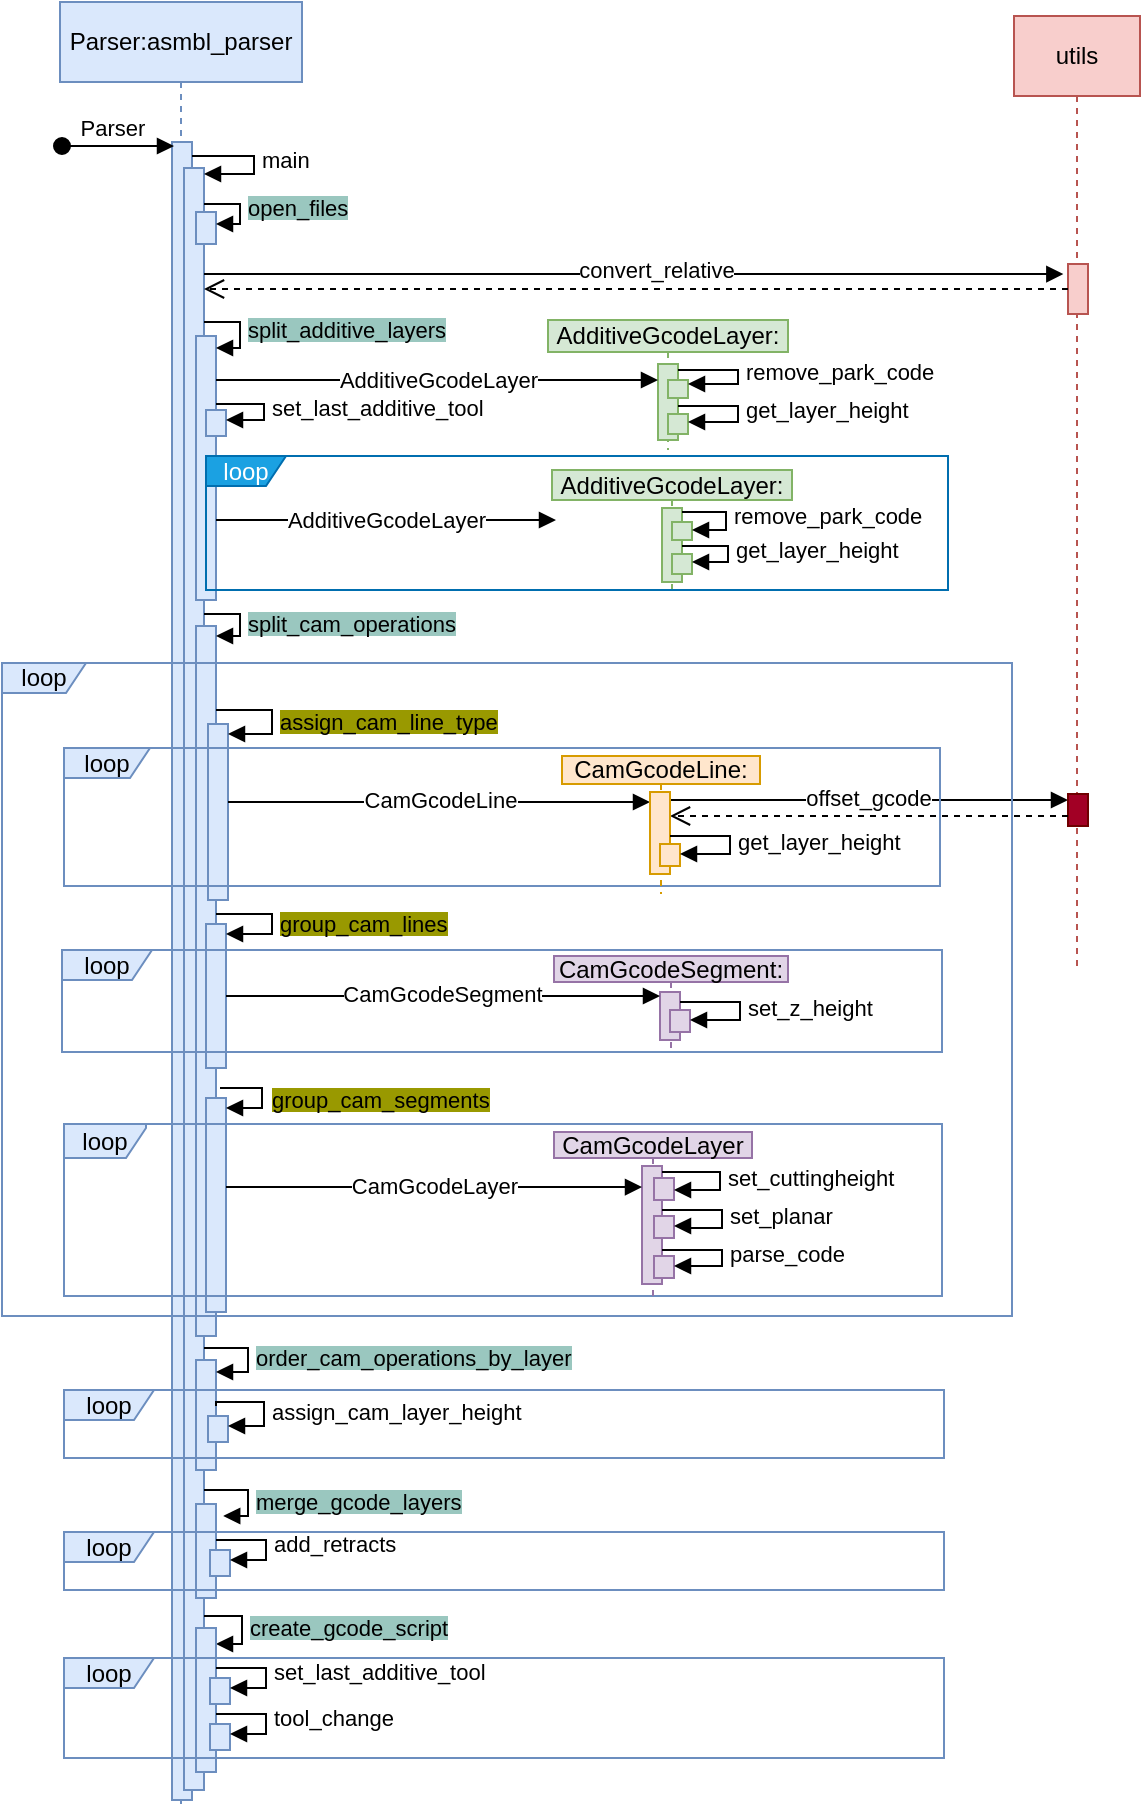 <mxfile version="22.1.3" type="github">
  <diagram name="Main seq. diag." id="2YBvvXClWsGukQMizWep">
    <mxGraphModel dx="778" dy="435" grid="1" gridSize="1" guides="1" tooltips="1" connect="1" arrows="1" fold="1" page="1" pageScale="1" pageWidth="827" pageHeight="1169" math="0" shadow="0">
      <root>
        <mxCell id="0" />
        <mxCell id="1" parent="0" />
        <mxCell id="aM9ryv3xv72pqoxQDRHE-1" value="&lt;div&gt;Parser:asmbl_parser&lt;/div&gt;" style="shape=umlLifeline;perimeter=lifelinePerimeter;whiteSpace=wrap;html=1;container=0;dropTarget=0;collapsible=0;recursiveResize=0;outlineConnect=0;portConstraint=eastwest;newEdgeStyle={&quot;edgeStyle&quot;:&quot;elbowEdgeStyle&quot;,&quot;elbow&quot;:&quot;vertical&quot;,&quot;curved&quot;:0,&quot;rounded&quot;:0};fillColor=#dae8fc;strokeColor=#6c8ebf;" parent="1" vertex="1">
          <mxGeometry x="62" y="41" width="121" height="904" as="geometry" />
        </mxCell>
        <mxCell id="aM9ryv3xv72pqoxQDRHE-2" value="" style="html=1;points=[];perimeter=orthogonalPerimeter;outlineConnect=0;targetShapes=umlLifeline;portConstraint=eastwest;newEdgeStyle={&quot;edgeStyle&quot;:&quot;elbowEdgeStyle&quot;,&quot;elbow&quot;:&quot;vertical&quot;,&quot;curved&quot;:0,&quot;rounded&quot;:0};fillColor=#dae8fc;strokeColor=#6c8ebf;" parent="aM9ryv3xv72pqoxQDRHE-1" vertex="1">
          <mxGeometry x="56" y="70" width="10" height="829" as="geometry" />
        </mxCell>
        <mxCell id="aM9ryv3xv72pqoxQDRHE-3" value="&lt;div&gt;Parser&lt;/div&gt;" style="html=1;verticalAlign=bottom;startArrow=oval;endArrow=block;startSize=8;edgeStyle=elbowEdgeStyle;elbow=vertical;curved=0;rounded=0;" parent="aM9ryv3xv72pqoxQDRHE-1" edge="1">
          <mxGeometry x="-0.108" relative="1" as="geometry">
            <mxPoint x="1" y="72" as="sourcePoint" />
            <mxPoint x="57" y="72.111" as="targetPoint" />
            <mxPoint as="offset" />
          </mxGeometry>
        </mxCell>
        <mxCell id="RTwjRU6lgNz25zl83SIT-7" value="" style="html=1;points=[[0,0,0,0,5],[0,1,0,0,-5],[1,0,0,0,5],[1,1,0,0,-5]];perimeter=orthogonalPerimeter;outlineConnect=0;targetShapes=umlLifeline;portConstraint=eastwest;newEdgeStyle={&quot;curved&quot;:0,&quot;rounded&quot;:0};fillColor=#dae8fc;strokeColor=#6c8ebf;" vertex="1" parent="aM9ryv3xv72pqoxQDRHE-1">
          <mxGeometry x="62" y="83" width="10" height="811" as="geometry" />
        </mxCell>
        <mxCell id="RTwjRU6lgNz25zl83SIT-8" value="&lt;div&gt;main&lt;/div&gt;" style="html=1;align=left;spacingLeft=2;endArrow=block;rounded=0;edgeStyle=orthogonalEdgeStyle;curved=0;rounded=0;" edge="1" target="RTwjRU6lgNz25zl83SIT-7" parent="aM9ryv3xv72pqoxQDRHE-1" source="aM9ryv3xv72pqoxQDRHE-2">
          <mxGeometry relative="1" as="geometry">
            <mxPoint x="68" y="73" as="sourcePoint" />
            <Array as="points">
              <mxPoint x="97" y="77" />
              <mxPoint x="97" y="86" />
            </Array>
          </mxGeometry>
        </mxCell>
        <mxCell id="RTwjRU6lgNz25zl83SIT-9" value="" style="html=1;points=[[0,0,0,0,5],[0,1,0,0,-5],[1,0,0,0,5],[1,1,0,0,-5]];perimeter=orthogonalPerimeter;outlineConnect=0;targetShapes=umlLifeline;portConstraint=eastwest;newEdgeStyle={&quot;curved&quot;:0,&quot;rounded&quot;:0};fillColor=#dae8fc;strokeColor=#6c8ebf;" vertex="1" parent="aM9ryv3xv72pqoxQDRHE-1">
          <mxGeometry x="68" y="105" width="10" height="16" as="geometry" />
        </mxCell>
        <mxCell id="RTwjRU6lgNz25zl83SIT-10" value="&lt;font style=&quot;background-color: rgb(154, 199, 191);&quot;&gt;open_files&lt;/font&gt;" style="html=1;align=left;spacingLeft=2;endArrow=block;rounded=0;edgeStyle=orthogonalEdgeStyle;curved=0;rounded=0;" edge="1" target="RTwjRU6lgNz25zl83SIT-9" parent="aM9ryv3xv72pqoxQDRHE-1" source="RTwjRU6lgNz25zl83SIT-7">
          <mxGeometry relative="1" as="geometry">
            <mxPoint x="76" y="98" as="sourcePoint" />
            <Array as="points">
              <mxPoint x="90" y="101" />
              <mxPoint x="90" y="111" />
            </Array>
          </mxGeometry>
        </mxCell>
        <mxCell id="RTwjRU6lgNz25zl83SIT-11" value="" style="html=1;points=[[0,0,0,0,5],[0,1,0,0,-5],[1,0,0,0,5],[1,1,0,0,-5]];perimeter=orthogonalPerimeter;outlineConnect=0;targetShapes=umlLifeline;portConstraint=eastwest;newEdgeStyle={&quot;curved&quot;:0,&quot;rounded&quot;:0};fillColor=#dae8fc;strokeColor=#6c8ebf;" vertex="1" parent="aM9ryv3xv72pqoxQDRHE-1">
          <mxGeometry x="68" y="167" width="10" height="132" as="geometry" />
        </mxCell>
        <mxCell id="RTwjRU6lgNz25zl83SIT-12" value="&lt;span style=&quot;background-color: rgb(154, 199, 191);&quot;&gt;split_additive_layers&lt;/span&gt;" style="html=1;align=left;spacingLeft=2;endArrow=block;rounded=0;edgeStyle=orthogonalEdgeStyle;curved=0;rounded=0;" edge="1" parent="aM9ryv3xv72pqoxQDRHE-1" target="RTwjRU6lgNz25zl83SIT-11">
          <mxGeometry relative="1" as="geometry">
            <mxPoint x="72" y="160.0" as="sourcePoint" />
            <Array as="points">
              <mxPoint x="90" y="160" />
              <mxPoint x="90" y="173" />
            </Array>
          </mxGeometry>
        </mxCell>
        <mxCell id="RTwjRU6lgNz25zl83SIT-13" value="" style="html=1;points=[[0,0,0,0,5],[0,1,0,0,-5],[1,0,0,0,5],[1,1,0,0,-5]];perimeter=orthogonalPerimeter;outlineConnect=0;targetShapes=umlLifeline;portConstraint=eastwest;newEdgeStyle={&quot;curved&quot;:0,&quot;rounded&quot;:0};fillColor=#dae8fc;strokeColor=#6c8ebf;" vertex="1" parent="aM9ryv3xv72pqoxQDRHE-1">
          <mxGeometry x="68" y="312" width="10" height="355" as="geometry" />
        </mxCell>
        <mxCell id="RTwjRU6lgNz25zl83SIT-14" value="&lt;span style=&quot;background-color: rgb(154, 199, 191);&quot;&gt;split_cam_operations&lt;/span&gt;" style="html=1;align=left;spacingLeft=2;endArrow=block;rounded=0;edgeStyle=orthogonalEdgeStyle;curved=0;rounded=0;" edge="1" parent="aM9ryv3xv72pqoxQDRHE-1" target="RTwjRU6lgNz25zl83SIT-13">
          <mxGeometry x="0.086" relative="1" as="geometry">
            <mxPoint x="72" y="306" as="sourcePoint" />
            <Array as="points">
              <mxPoint x="72" y="306" />
              <mxPoint x="90" y="306" />
              <mxPoint x="90" y="317" />
            </Array>
            <mxPoint x="81" y="317.0" as="targetPoint" />
            <mxPoint as="offset" />
          </mxGeometry>
        </mxCell>
        <mxCell id="RTwjRU6lgNz25zl83SIT-15" value="" style="html=1;points=[[0,0,0,0,5],[0,1,0,0,-5],[1,0,0,0,5],[1,1,0,0,-5]];perimeter=orthogonalPerimeter;outlineConnect=0;targetShapes=umlLifeline;portConstraint=eastwest;newEdgeStyle={&quot;curved&quot;:0,&quot;rounded&quot;:0};fillColor=#dae8fc;strokeColor=#6c8ebf;" vertex="1" parent="aM9ryv3xv72pqoxQDRHE-1">
          <mxGeometry x="68" y="679" width="10" height="55" as="geometry" />
        </mxCell>
        <mxCell id="RTwjRU6lgNz25zl83SIT-16" value="&lt;span style=&quot;background-color: rgb(154, 199, 191);&quot;&gt;order_cam_operations_by_layer&lt;/span&gt;" style="html=1;align=left;spacingLeft=2;endArrow=block;rounded=0;edgeStyle=orthogonalEdgeStyle;curved=0;rounded=0;" edge="1" parent="aM9ryv3xv72pqoxQDRHE-1" target="RTwjRU6lgNz25zl83SIT-15">
          <mxGeometry x="0.08" relative="1" as="geometry">
            <mxPoint x="72" y="673.034" as="sourcePoint" />
            <Array as="points">
              <mxPoint x="94" y="673" />
              <mxPoint x="94" y="685" />
            </Array>
            <mxPoint as="offset" />
          </mxGeometry>
        </mxCell>
        <mxCell id="RTwjRU6lgNz25zl83SIT-17" value="" style="html=1;points=[[0,0,0,0,5],[0,1,0,0,-5],[1,0,0,0,5],[1,1,0,0,-5]];perimeter=orthogonalPerimeter;outlineConnect=0;targetShapes=umlLifeline;portConstraint=eastwest;newEdgeStyle={&quot;curved&quot;:0,&quot;rounded&quot;:0};fillColor=#dae8fc;strokeColor=#6c8ebf;" vertex="1" parent="aM9ryv3xv72pqoxQDRHE-1">
          <mxGeometry x="68" y="751" width="10" height="47" as="geometry" />
        </mxCell>
        <mxCell id="RTwjRU6lgNz25zl83SIT-18" value="&lt;span style=&quot;background-color: rgb(154, 199, 191);&quot;&gt;merge_gcode_layers&lt;/span&gt;" style="html=1;align=left;spacingLeft=2;endArrow=block;rounded=0;edgeStyle=orthogonalEdgeStyle;curved=0;rounded=0;entryX=1.06;entryY=0.076;entryDx=0;entryDy=0;entryPerimeter=0;" edge="1" parent="aM9ryv3xv72pqoxQDRHE-1">
          <mxGeometry x="0.158" relative="1" as="geometry">
            <mxPoint x="72" y="744.034" as="sourcePoint" />
            <Array as="points">
              <mxPoint x="94" y="744" />
              <mxPoint x="94" y="757" />
              <mxPoint x="82" y="757" />
            </Array>
            <mxPoint x="81.6" y="756.04" as="targetPoint" />
            <mxPoint as="offset" />
          </mxGeometry>
        </mxCell>
        <mxCell id="RTwjRU6lgNz25zl83SIT-20" value="&lt;span style=&quot;background-color: rgb(154, 199, 191);&quot;&gt;create_gcode_script&lt;/span&gt;" style="html=1;align=left;spacingLeft=2;endArrow=block;rounded=0;edgeStyle=orthogonalEdgeStyle;curved=0;rounded=0;" edge="1" parent="aM9ryv3xv72pqoxQDRHE-1" target="RTwjRU6lgNz25zl83SIT-22" source="RTwjRU6lgNz25zl83SIT-7">
          <mxGeometry x="0.087" relative="1" as="geometry">
            <mxPoint x="73" y="810" as="sourcePoint" />
            <Array as="points">
              <mxPoint x="91" y="807" />
              <mxPoint x="91" y="821" />
            </Array>
            <mxPoint x="73" y="858" as="targetPoint" />
            <mxPoint as="offset" />
          </mxGeometry>
        </mxCell>
        <mxCell id="RTwjRU6lgNz25zl83SIT-28" value="" style="html=1;points=[[0,0,0,0,5],[0,1,0,0,-5],[1,0,0,0,5],[1,1,0,0,-5]];perimeter=orthogonalPerimeter;outlineConnect=0;targetShapes=umlLifeline;portConstraint=eastwest;newEdgeStyle={&quot;curved&quot;:0,&quot;rounded&quot;:0};fillColor=#dae8fc;strokeColor=#6c8ebf;" vertex="1" parent="aM9ryv3xv72pqoxQDRHE-1">
          <mxGeometry x="74" y="361" width="10" height="88" as="geometry" />
        </mxCell>
        <mxCell id="RTwjRU6lgNz25zl83SIT-35" value="" style="html=1;points=[[0,0,0,0,5],[0,1,0,0,-5],[1,0,0,0,5],[1,1,0,0,-5]];perimeter=orthogonalPerimeter;outlineConnect=0;targetShapes=umlLifeline;portConstraint=eastwest;newEdgeStyle={&quot;curved&quot;:0,&quot;rounded&quot;:0};fillColor=#dae8fc;strokeColor=#6c8ebf;" vertex="1" parent="aM9ryv3xv72pqoxQDRHE-1">
          <mxGeometry x="74" y="707" width="10" height="13" as="geometry" />
        </mxCell>
        <mxCell id="RTwjRU6lgNz25zl83SIT-37" value="" style="html=1;points=[[0,0,0,0,5],[0,1,0,0,-5],[1,0,0,0,5],[1,1,0,0,-5]];perimeter=orthogonalPerimeter;outlineConnect=0;targetShapes=umlLifeline;portConstraint=eastwest;newEdgeStyle={&quot;curved&quot;:0,&quot;rounded&quot;:0};fillColor=#dae8fc;strokeColor=#6c8ebf;" vertex="1" parent="aM9ryv3xv72pqoxQDRHE-1">
          <mxGeometry x="75" y="774" width="10" height="13" as="geometry" />
        </mxCell>
        <mxCell id="RTwjRU6lgNz25zl83SIT-38" value="add_retracts" style="html=1;align=left;spacingLeft=2;endArrow=block;rounded=0;edgeStyle=orthogonalEdgeStyle;curved=0;rounded=0;entryX=1;entryY=0;entryDx=0;entryDy=5;entryPerimeter=0;" edge="1" parent="aM9ryv3xv72pqoxQDRHE-1" target="RTwjRU6lgNz25zl83SIT-37" source="RTwjRU6lgNz25zl83SIT-17">
          <mxGeometry relative="1" as="geometry">
            <mxPoint x="81" y="769" as="sourcePoint" />
            <Array as="points">
              <mxPoint x="103" y="769" />
              <mxPoint x="103" y="779" />
            </Array>
          </mxGeometry>
        </mxCell>
        <mxCell id="RTwjRU6lgNz25zl83SIT-22" value="" style="html=1;points=[[0,0,0,0,5],[0,1,0,0,-5],[1,0,0,0,5],[1,1,0,0,-5]];perimeter=orthogonalPerimeter;outlineConnect=0;targetShapes=umlLifeline;portConstraint=eastwest;newEdgeStyle={&quot;curved&quot;:0,&quot;rounded&quot;:0};fillColor=#dae8fc;strokeColor=#6c8ebf;" vertex="1" parent="aM9ryv3xv72pqoxQDRHE-1">
          <mxGeometry x="68" y="813" width="10" height="72" as="geometry" />
        </mxCell>
        <mxCell id="RTwjRU6lgNz25zl83SIT-29" value="&lt;span style=&quot;background-color: rgb(153, 153, 0);&quot;&gt;assign_cam_line_type&lt;/span&gt;" style="html=1;align=left;spacingLeft=2;endArrow=block;rounded=0;edgeStyle=orthogonalEdgeStyle;curved=0;rounded=0;entryX=1;entryY=0;entryDx=0;entryDy=5;entryPerimeter=0;" edge="1" target="RTwjRU6lgNz25zl83SIT-28" parent="aM9ryv3xv72pqoxQDRHE-1" source="RTwjRU6lgNz25zl83SIT-13">
          <mxGeometry x="0.097" relative="1" as="geometry">
            <mxPoint x="79" y="355" as="sourcePoint" />
            <Array as="points">
              <mxPoint x="106" y="354" />
              <mxPoint x="106" y="366" />
            </Array>
            <mxPoint as="offset" />
          </mxGeometry>
        </mxCell>
        <mxCell id="RTwjRU6lgNz25zl83SIT-30" value="" style="html=1;points=[[0,0,0,0,5],[0,1,0,0,-5],[1,0,0,0,5],[1,1,0,0,-5]];perimeter=orthogonalPerimeter;outlineConnect=0;targetShapes=umlLifeline;portConstraint=eastwest;newEdgeStyle={&quot;curved&quot;:0,&quot;rounded&quot;:0};fillColor=#dae8fc;strokeColor=#6c8ebf;" vertex="1" parent="aM9ryv3xv72pqoxQDRHE-1">
          <mxGeometry x="73" y="461" width="10" height="72" as="geometry" />
        </mxCell>
        <mxCell id="RTwjRU6lgNz25zl83SIT-31" value="&lt;span style=&quot;background-color: rgb(153, 153, 0);&quot;&gt;group_cam_lines&lt;/span&gt;" style="html=1;align=left;spacingLeft=2;endArrow=block;rounded=0;edgeStyle=orthogonalEdgeStyle;curved=0;rounded=0;entryX=1;entryY=0;entryDx=0;entryDy=5;entryPerimeter=0;" edge="1" parent="aM9ryv3xv72pqoxQDRHE-1" target="RTwjRU6lgNz25zl83SIT-30">
          <mxGeometry x="0.082" relative="1" as="geometry">
            <mxPoint x="78" y="456" as="sourcePoint" />
            <Array as="points">
              <mxPoint x="106" y="456" />
              <mxPoint x="106" y="466" />
            </Array>
            <mxPoint as="offset" />
          </mxGeometry>
        </mxCell>
        <mxCell id="RTwjRU6lgNz25zl83SIT-32" value="" style="html=1;points=[[0,0,0,0,5],[0,1,0,0,-5],[1,0,0,0,5],[1,1,0,0,-5]];perimeter=orthogonalPerimeter;outlineConnect=0;targetShapes=umlLifeline;portConstraint=eastwest;newEdgeStyle={&quot;curved&quot;:0,&quot;rounded&quot;:0};fillColor=#dae8fc;strokeColor=#6c8ebf;" vertex="1" parent="aM9ryv3xv72pqoxQDRHE-1">
          <mxGeometry x="73" y="548" width="10" height="107" as="geometry" />
        </mxCell>
        <mxCell id="RTwjRU6lgNz25zl83SIT-33" value="&lt;span style=&quot;background-color: rgb(153, 153, 0);&quot;&gt;group_cam_segments&lt;/span&gt;" style="html=1;align=left;spacingLeft=2;endArrow=block;rounded=0;edgeStyle=orthogonalEdgeStyle;curved=0;rounded=0;entryX=1;entryY=0;entryDx=0;entryDy=5;entryPerimeter=0;" edge="1" parent="aM9ryv3xv72pqoxQDRHE-1" target="RTwjRU6lgNz25zl83SIT-32">
          <mxGeometry x="0.102" y="1" relative="1" as="geometry">
            <mxPoint x="80" y="543" as="sourcePoint" />
            <Array as="points">
              <mxPoint x="101" y="543" />
              <mxPoint x="101" y="553" />
            </Array>
            <mxPoint as="offset" />
          </mxGeometry>
        </mxCell>
        <mxCell id="RTwjRU6lgNz25zl83SIT-36" value="assign_cam_layer_height" style="html=1;align=left;spacingLeft=2;endArrow=block;rounded=0;edgeStyle=orthogonalEdgeStyle;curved=0;rounded=0;entryX=1;entryY=0;entryDx=0;entryDy=5;entryPerimeter=0;" edge="1" parent="aM9ryv3xv72pqoxQDRHE-1" target="RTwjRU6lgNz25zl83SIT-35">
          <mxGeometry x="0.115" relative="1" as="geometry">
            <mxPoint x="78" y="702" as="sourcePoint" />
            <Array as="points">
              <mxPoint x="78" y="700" />
              <mxPoint x="102" y="700" />
              <mxPoint x="102" y="712" />
            </Array>
            <mxPoint as="offset" />
          </mxGeometry>
        </mxCell>
        <mxCell id="RTwjRU6lgNz25zl83SIT-1" value="AdditiveGcodeLayer:" style="shape=umlLifeline;perimeter=lifelinePerimeter;whiteSpace=wrap;html=1;container=0;dropTarget=0;collapsible=0;recursiveResize=0;outlineConnect=0;portConstraint=eastwest;newEdgeStyle={&quot;edgeStyle&quot;:&quot;elbowEdgeStyle&quot;,&quot;elbow&quot;:&quot;vertical&quot;,&quot;curved&quot;:0,&quot;rounded&quot;:0};size=16;fillColor=#d5e8d4;strokeColor=#82b366;" vertex="1" parent="1">
          <mxGeometry x="306" y="200" width="120" height="65" as="geometry" />
        </mxCell>
        <mxCell id="RTwjRU6lgNz25zl83SIT-2" value="" style="html=1;points=[];perimeter=orthogonalPerimeter;outlineConnect=0;targetShapes=umlLifeline;portConstraint=eastwest;newEdgeStyle={&quot;edgeStyle&quot;:&quot;elbowEdgeStyle&quot;,&quot;elbow&quot;:&quot;vertical&quot;,&quot;curved&quot;:0,&quot;rounded&quot;:0};fillColor=#d5e8d4;strokeColor=#82b366;" vertex="1" parent="RTwjRU6lgNz25zl83SIT-1">
          <mxGeometry x="55" y="22" width="10" height="38" as="geometry" />
        </mxCell>
        <mxCell id="RTwjRU6lgNz25zl83SIT-44" value="" style="html=1;points=[[0,0,0,0,5],[0,1,0,0,-5],[1,0,0,0,5],[1,1,0,0,-5]];perimeter=orthogonalPerimeter;outlineConnect=0;targetShapes=umlLifeline;portConstraint=eastwest;newEdgeStyle={&quot;curved&quot;:0,&quot;rounded&quot;:0};fillColor=#d5e8d4;strokeColor=#82b366;" vertex="1" parent="RTwjRU6lgNz25zl83SIT-1">
          <mxGeometry x="60" y="30" width="10" height="9" as="geometry" />
        </mxCell>
        <mxCell id="RTwjRU6lgNz25zl83SIT-45" value="remove_park_code" style="html=1;align=left;spacingLeft=2;endArrow=block;rounded=0;edgeStyle=orthogonalEdgeStyle;curved=0;rounded=0;" edge="1" target="RTwjRU6lgNz25zl83SIT-44" parent="RTwjRU6lgNz25zl83SIT-1">
          <mxGeometry relative="1" as="geometry">
            <mxPoint x="65" y="25" as="sourcePoint" />
            <Array as="points">
              <mxPoint x="95" y="25" />
              <mxPoint x="95" y="32" />
            </Array>
          </mxGeometry>
        </mxCell>
        <mxCell id="RTwjRU6lgNz25zl83SIT-46" value="" style="html=1;points=[[0,0,0,0,5],[0,1,0,0,-5],[1,0,0,0,5],[1,1,0,0,-5]];perimeter=orthogonalPerimeter;outlineConnect=0;targetShapes=umlLifeline;portConstraint=eastwest;newEdgeStyle={&quot;curved&quot;:0,&quot;rounded&quot;:0};fillColor=#d5e8d4;strokeColor=#82b366;" vertex="1" parent="RTwjRU6lgNz25zl83SIT-1">
          <mxGeometry x="60" y="47" width="10" height="10" as="geometry" />
        </mxCell>
        <mxCell id="RTwjRU6lgNz25zl83SIT-47" value="get_layer_height" style="html=1;align=left;spacingLeft=2;endArrow=block;rounded=0;edgeStyle=orthogonalEdgeStyle;curved=0;rounded=0;" edge="1" parent="RTwjRU6lgNz25zl83SIT-1" target="RTwjRU6lgNz25zl83SIT-46">
          <mxGeometry relative="1" as="geometry">
            <mxPoint x="65" y="43" as="sourcePoint" />
            <Array as="points">
              <mxPoint x="95" y="43" />
              <mxPoint x="95" y="51" />
            </Array>
          </mxGeometry>
        </mxCell>
        <mxCell id="RTwjRU6lgNz25zl83SIT-3" value="utils" style="shape=umlLifeline;perimeter=lifelinePerimeter;whiteSpace=wrap;html=1;container=0;dropTarget=0;collapsible=0;recursiveResize=0;outlineConnect=0;portConstraint=eastwest;newEdgeStyle={&quot;edgeStyle&quot;:&quot;elbowEdgeStyle&quot;,&quot;elbow&quot;:&quot;vertical&quot;,&quot;curved&quot;:0,&quot;rounded&quot;:0};fillColor=#f8cecc;strokeColor=#b85450;" vertex="1" parent="1">
          <mxGeometry x="539" y="48" width="63" height="477" as="geometry" />
        </mxCell>
        <mxCell id="RTwjRU6lgNz25zl83SIT-4" value="" style="html=1;points=[];perimeter=orthogonalPerimeter;outlineConnect=0;targetShapes=umlLifeline;portConstraint=eastwest;newEdgeStyle={&quot;edgeStyle&quot;:&quot;elbowEdgeStyle&quot;,&quot;elbow&quot;:&quot;vertical&quot;,&quot;curved&quot;:0,&quot;rounded&quot;:0};fillColor=#f8cecc;strokeColor=#b85450;" vertex="1" parent="RTwjRU6lgNz25zl83SIT-3">
          <mxGeometry x="27" y="124" width="10" height="25" as="geometry" />
        </mxCell>
        <mxCell id="RTwjRU6lgNz25zl83SIT-21" value="AdditiveGcodeLayer" style="html=1;verticalAlign=bottom;endArrow=block;curved=0;rounded=0;" edge="1" parent="1" source="RTwjRU6lgNz25zl83SIT-11">
          <mxGeometry x="-0.0" y="-9" width="80" relative="1" as="geometry">
            <mxPoint x="140" y="229" as="sourcePoint" />
            <mxPoint x="361" y="230" as="targetPoint" />
            <mxPoint as="offset" />
          </mxGeometry>
        </mxCell>
        <mxCell id="RTwjRU6lgNz25zl83SIT-24" value="" style="html=1;verticalAlign=bottom;endArrow=block;curved=0;rounded=0;entryX=-0.233;entryY=0.202;entryDx=0;entryDy=0;entryPerimeter=0;" edge="1" parent="1" source="RTwjRU6lgNz25zl83SIT-7" target="RTwjRU6lgNz25zl83SIT-4">
          <mxGeometry x="0.042" y="6" width="80" relative="1" as="geometry">
            <mxPoint x="120" y="176" as="sourcePoint" />
            <mxPoint x="486" y="176" as="targetPoint" />
            <mxPoint as="offset" />
          </mxGeometry>
        </mxCell>
        <mxCell id="RTwjRU6lgNz25zl83SIT-27" value="convert_relative" style="edgeLabel;html=1;align=center;verticalAlign=middle;resizable=0;points=[];" vertex="1" connectable="0" parent="RTwjRU6lgNz25zl83SIT-24">
          <mxGeometry x="0.052" relative="1" as="geometry">
            <mxPoint y="-2" as="offset" />
          </mxGeometry>
        </mxCell>
        <mxCell id="RTwjRU6lgNz25zl83SIT-25" value="" style="html=1;verticalAlign=bottom;endArrow=open;dashed=1;endSize=8;curved=0;rounded=0;" edge="1" parent="1" source="RTwjRU6lgNz25zl83SIT-4" target="RTwjRU6lgNz25zl83SIT-7">
          <mxGeometry relative="1" as="geometry">
            <mxPoint x="486" y="186" as="sourcePoint" />
            <mxPoint x="120" y="186" as="targetPoint" />
          </mxGeometry>
        </mxCell>
        <mxCell id="RTwjRU6lgNz25zl83SIT-42" value="" style="html=1;points=[[0,0,0,0,5],[0,1,0,0,-5],[1,0,0,0,5],[1,1,0,0,-5]];perimeter=orthogonalPerimeter;outlineConnect=0;targetShapes=umlLifeline;portConstraint=eastwest;newEdgeStyle={&quot;curved&quot;:0,&quot;rounded&quot;:0};fillColor=#dae8fc;strokeColor=#6c8ebf;" vertex="1" parent="1">
          <mxGeometry x="135" y="245" width="10" height="13" as="geometry" />
        </mxCell>
        <mxCell id="RTwjRU6lgNz25zl83SIT-43" value="set_last_additive_tool" style="html=1;align=left;spacingLeft=2;endArrow=block;rounded=0;edgeStyle=orthogonalEdgeStyle;curved=0;rounded=0;entryX=1;entryY=0;entryDx=0;entryDy=5;entryPerimeter=0;" edge="1" parent="1" target="RTwjRU6lgNz25zl83SIT-42">
          <mxGeometry relative="1" as="geometry">
            <mxPoint x="140" y="242" as="sourcePoint" />
            <Array as="points">
              <mxPoint x="164" y="242" />
              <mxPoint x="164" y="250" />
            </Array>
          </mxGeometry>
        </mxCell>
        <mxCell id="RTwjRU6lgNz25zl83SIT-58" value="offset_gcode" style="html=1;verticalAlign=bottom;endArrow=block;curved=0;rounded=0;" edge="1" parent="1">
          <mxGeometry x="-0.008" y="-8" width="80" relative="1" as="geometry">
            <mxPoint x="367" y="440" as="sourcePoint" />
            <mxPoint x="566" y="440" as="targetPoint" />
            <mxPoint as="offset" />
          </mxGeometry>
        </mxCell>
        <mxCell id="RTwjRU6lgNz25zl83SIT-59" value="" style="html=1;points=[];perimeter=orthogonalPerimeter;outlineConnect=0;targetShapes=umlLifeline;portConstraint=eastwest;newEdgeStyle={&quot;edgeStyle&quot;:&quot;elbowEdgeStyle&quot;,&quot;elbow&quot;:&quot;vertical&quot;,&quot;curved&quot;:0,&quot;rounded&quot;:0};fillColor=#a20025;strokeColor=#6F0000;fontColor=#ffffff;" vertex="1" parent="1">
          <mxGeometry x="566" y="437" width="10" height="16" as="geometry" />
        </mxCell>
        <mxCell id="RTwjRU6lgNz25zl83SIT-60" value="" style="html=1;verticalAlign=bottom;endArrow=open;dashed=1;endSize=8;curved=0;rounded=0;" edge="1" parent="1">
          <mxGeometry relative="1" as="geometry">
            <mxPoint x="566" y="448" as="sourcePoint" />
            <mxPoint x="367" y="448" as="targetPoint" />
          </mxGeometry>
        </mxCell>
        <mxCell id="RTwjRU6lgNz25zl83SIT-64" value="CamGcodeLine" style="html=1;verticalAlign=bottom;endArrow=block;curved=0;rounded=0;" edge="1" parent="1">
          <mxGeometry x="0.005" y="-7" width="80" relative="1" as="geometry">
            <mxPoint x="146" y="441" as="sourcePoint" />
            <mxPoint x="357.0" y="441" as="targetPoint" />
            <mxPoint y="1" as="offset" />
          </mxGeometry>
        </mxCell>
        <mxCell id="RTwjRU6lgNz25zl83SIT-65" value="loop" style="shape=umlFrame;whiteSpace=wrap;html=1;pointerEvents=0;width=43;height=15;fillColor=#dae8fc;strokeColor=#6c8ebf;" vertex="1" parent="1">
          <mxGeometry x="64" y="414" width="438" height="69" as="geometry" />
        </mxCell>
        <mxCell id="RTwjRU6lgNz25zl83SIT-51" value="CamGcodeLine:" style="shape=umlLifeline;perimeter=lifelinePerimeter;whiteSpace=wrap;html=1;container=0;dropTarget=0;collapsible=0;recursiveResize=0;outlineConnect=0;portConstraint=eastwest;newEdgeStyle={&quot;edgeStyle&quot;:&quot;elbowEdgeStyle&quot;,&quot;elbow&quot;:&quot;vertical&quot;,&quot;curved&quot;:0,&quot;rounded&quot;:0};size=14;fillColor=#ffe6cc;strokeColor=#d79b00;" vertex="1" parent="1">
          <mxGeometry x="313" y="418" width="99" height="69" as="geometry" />
        </mxCell>
        <mxCell id="RTwjRU6lgNz25zl83SIT-52" value="" style="html=1;points=[];perimeter=orthogonalPerimeter;outlineConnect=0;targetShapes=umlLifeline;portConstraint=eastwest;newEdgeStyle={&quot;edgeStyle&quot;:&quot;elbowEdgeStyle&quot;,&quot;elbow&quot;:&quot;vertical&quot;,&quot;curved&quot;:0,&quot;rounded&quot;:0};fillColor=#ffe6cc;strokeColor=#d79b00;" vertex="1" parent="RTwjRU6lgNz25zl83SIT-51">
          <mxGeometry x="44" y="18" width="10" height="41" as="geometry" />
        </mxCell>
        <mxCell id="RTwjRU6lgNz25zl83SIT-55" value="" style="html=1;points=[[0,0,0,0,5],[0,1,0,0,-5],[1,0,0,0,5],[1,1,0,0,-5]];perimeter=orthogonalPerimeter;outlineConnect=0;targetShapes=umlLifeline;portConstraint=eastwest;newEdgeStyle={&quot;curved&quot;:0,&quot;rounded&quot;:0};fillColor=#ffe6cc;strokeColor=#d79b00;" vertex="1" parent="RTwjRU6lgNz25zl83SIT-51">
          <mxGeometry x="49" y="44" width="10" height="11" as="geometry" />
        </mxCell>
        <mxCell id="RTwjRU6lgNz25zl83SIT-56" value="get_layer_height" style="html=1;align=left;spacingLeft=2;endArrow=block;rounded=0;edgeStyle=orthogonalEdgeStyle;curved=0;rounded=0;entryX=1;entryY=0;entryDx=0;entryDy=5;entryPerimeter=0;" edge="1" parent="RTwjRU6lgNz25zl83SIT-51" target="RTwjRU6lgNz25zl83SIT-55">
          <mxGeometry x="0.031" relative="1" as="geometry">
            <mxPoint x="54" y="40" as="sourcePoint" />
            <Array as="points">
              <mxPoint x="54" y="40" />
              <mxPoint x="84" y="40" />
              <mxPoint x="84" y="49" />
              <mxPoint x="59" y="49" />
            </Array>
            <mxPoint x="59" y="48" as="targetPoint" />
            <mxPoint as="offset" />
          </mxGeometry>
        </mxCell>
        <mxCell id="RTwjRU6lgNz25zl83SIT-68" value="AdditiveGcodeLayer:" style="shape=umlLifeline;perimeter=lifelinePerimeter;whiteSpace=wrap;html=1;container=0;dropTarget=0;collapsible=0;recursiveResize=0;outlineConnect=0;portConstraint=eastwest;newEdgeStyle={&quot;edgeStyle&quot;:&quot;elbowEdgeStyle&quot;,&quot;elbow&quot;:&quot;vertical&quot;,&quot;curved&quot;:0,&quot;rounded&quot;:0};size=15;fillColor=#d5e8d4;strokeColor=#82b366;" vertex="1" parent="1">
          <mxGeometry x="308" y="275" width="120" height="61" as="geometry" />
        </mxCell>
        <mxCell id="RTwjRU6lgNz25zl83SIT-69" value="" style="html=1;points=[];perimeter=orthogonalPerimeter;outlineConnect=0;targetShapes=umlLifeline;portConstraint=eastwest;newEdgeStyle={&quot;edgeStyle&quot;:&quot;elbowEdgeStyle&quot;,&quot;elbow&quot;:&quot;vertical&quot;,&quot;curved&quot;:0,&quot;rounded&quot;:0};fillColor=#d5e8d4;strokeColor=#82b366;" vertex="1" parent="RTwjRU6lgNz25zl83SIT-68">
          <mxGeometry x="55" y="19" width="10" height="37" as="geometry" />
        </mxCell>
        <mxCell id="RTwjRU6lgNz25zl83SIT-70" value="" style="html=1;points=[[0,0,0,0,5],[0,1,0,0,-5],[1,0,0,0,5],[1,1,0,0,-5]];perimeter=orthogonalPerimeter;outlineConnect=0;targetShapes=umlLifeline;portConstraint=eastwest;newEdgeStyle={&quot;curved&quot;:0,&quot;rounded&quot;:0};fillColor=#d5e8d4;strokeColor=#82b366;" vertex="1" parent="RTwjRU6lgNz25zl83SIT-68">
          <mxGeometry x="60" y="26" width="10" height="9" as="geometry" />
        </mxCell>
        <mxCell id="RTwjRU6lgNz25zl83SIT-71" value="remove_park_code" style="html=1;align=left;spacingLeft=2;endArrow=block;rounded=0;edgeStyle=orthogonalEdgeStyle;curved=0;rounded=0;" edge="1" parent="RTwjRU6lgNz25zl83SIT-68">
          <mxGeometry relative="1" as="geometry">
            <mxPoint x="65" y="21" as="sourcePoint" />
            <Array as="points">
              <mxPoint x="87" y="21" />
              <mxPoint x="87" y="30" />
            </Array>
            <mxPoint x="70" y="30" as="targetPoint" />
          </mxGeometry>
        </mxCell>
        <mxCell id="RTwjRU6lgNz25zl83SIT-72" value="" style="html=1;points=[[0,0,0,0,5],[0,1,0,0,-5],[1,0,0,0,5],[1,1,0,0,-5]];perimeter=orthogonalPerimeter;outlineConnect=0;targetShapes=umlLifeline;portConstraint=eastwest;newEdgeStyle={&quot;curved&quot;:0,&quot;rounded&quot;:0};fillColor=#d5e8d4;strokeColor=#82b366;" vertex="1" parent="RTwjRU6lgNz25zl83SIT-68">
          <mxGeometry x="60" y="42" width="10" height="10" as="geometry" />
        </mxCell>
        <mxCell id="RTwjRU6lgNz25zl83SIT-73" value="get_layer_height" style="html=1;align=left;spacingLeft=2;endArrow=block;rounded=0;edgeStyle=orthogonalEdgeStyle;curved=0;rounded=0;" edge="1" parent="RTwjRU6lgNz25zl83SIT-68">
          <mxGeometry relative="1" as="geometry">
            <mxPoint x="65" y="38" as="sourcePoint" />
            <Array as="points">
              <mxPoint x="88" y="38" />
              <mxPoint x="88" y="46" />
            </Array>
            <mxPoint x="70" y="46" as="targetPoint" />
          </mxGeometry>
        </mxCell>
        <mxCell id="RTwjRU6lgNz25zl83SIT-74" value="AdditiveGcodeLayer" style="html=1;verticalAlign=bottom;endArrow=block;curved=0;rounded=0;" edge="1" parent="1">
          <mxGeometry x="-0.0" y="-9" width="80" relative="1" as="geometry">
            <mxPoint x="140" y="300" as="sourcePoint" />
            <mxPoint x="310" y="300" as="targetPoint" />
            <mxPoint as="offset" />
          </mxGeometry>
        </mxCell>
        <mxCell id="RTwjRU6lgNz25zl83SIT-67" value="loop" style="shape=umlFrame;whiteSpace=wrap;html=1;pointerEvents=0;width=40;height=15;fillColor=#1ba1e2;strokeColor=#006EAF;fontColor=#ffffff;" vertex="1" parent="1">
          <mxGeometry x="135" y="268" width="371" height="67" as="geometry" />
        </mxCell>
        <mxCell id="RTwjRU6lgNz25zl83SIT-75" value="loop" style="shape=umlFrame;whiteSpace=wrap;html=1;pointerEvents=0;width=42;height=15;fillColor=#dae8fc;strokeColor=#6c8ebf;" vertex="1" parent="1">
          <mxGeometry x="33" y="371.5" width="505" height="326.5" as="geometry" />
        </mxCell>
        <mxCell id="RTwjRU6lgNz25zl83SIT-81" value="loop" style="shape=umlFrame;whiteSpace=wrap;html=1;pointerEvents=0;width=45;height=15;fillColor=#dae8fc;strokeColor=#6c8ebf;" vertex="1" parent="1">
          <mxGeometry x="63" y="515" width="440" height="51" as="geometry" />
        </mxCell>
        <mxCell id="RTwjRU6lgNz25zl83SIT-82" value="CamGcodeSegment:" style="shape=umlLifeline;perimeter=lifelinePerimeter;whiteSpace=wrap;html=1;container=0;dropTarget=0;collapsible=0;recursiveResize=0;outlineConnect=0;portConstraint=eastwest;newEdgeStyle={&quot;edgeStyle&quot;:&quot;elbowEdgeStyle&quot;,&quot;elbow&quot;:&quot;vertical&quot;,&quot;curved&quot;:0,&quot;rounded&quot;:0};size=13;fillColor=#e1d5e7;strokeColor=#9673a6;" vertex="1" parent="1">
          <mxGeometry x="309" y="518" width="117" height="48" as="geometry" />
        </mxCell>
        <mxCell id="RTwjRU6lgNz25zl83SIT-83" value="" style="html=1;points=[];perimeter=orthogonalPerimeter;outlineConnect=0;targetShapes=umlLifeline;portConstraint=eastwest;newEdgeStyle={&quot;edgeStyle&quot;:&quot;elbowEdgeStyle&quot;,&quot;elbow&quot;:&quot;vertical&quot;,&quot;curved&quot;:0,&quot;rounded&quot;:0};fillColor=#e1d5e7;strokeColor=#9673a6;" vertex="1" parent="RTwjRU6lgNz25zl83SIT-82">
          <mxGeometry x="53" y="18" width="10" height="24" as="geometry" />
        </mxCell>
        <mxCell id="RTwjRU6lgNz25zl83SIT-88" value="CamGcodeSegment" style="html=1;verticalAlign=bottom;endArrow=block;curved=0;rounded=0;" edge="1" parent="1" source="RTwjRU6lgNz25zl83SIT-30" target="RTwjRU6lgNz25zl83SIT-83">
          <mxGeometry x="-0.005" y="-9" width="80" relative="1" as="geometry">
            <mxPoint x="162" y="539.5" as="sourcePoint" />
            <mxPoint x="360" y="540" as="targetPoint" />
            <mxPoint y="-1" as="offset" />
          </mxGeometry>
        </mxCell>
        <mxCell id="RTwjRU6lgNz25zl83SIT-89" value="loop" style="shape=umlFrame;whiteSpace=wrap;html=1;pointerEvents=0;width=41;height=17;fillColor=#dae8fc;strokeColor=#6c8ebf;fillStyle=solid;" vertex="1" parent="1">
          <mxGeometry x="64" y="602" width="439" height="86" as="geometry" />
        </mxCell>
        <mxCell id="RTwjRU6lgNz25zl83SIT-95" value="" style="html=1;points=[[0,0,0,0,5],[0,1,0,0,-5],[1,0,0,0,5],[1,1,0,0,-5]];perimeter=orthogonalPerimeter;outlineConnect=0;targetShapes=umlLifeline;portConstraint=eastwest;newEdgeStyle={&quot;curved&quot;:0,&quot;rounded&quot;:0};fillColor=#e1d5e7;strokeColor=#9673a6;" vertex="1" parent="1">
          <mxGeometry x="367" y="545" width="10" height="11" as="geometry" />
        </mxCell>
        <mxCell id="RTwjRU6lgNz25zl83SIT-96" value="set_z_height" style="html=1;align=left;spacingLeft=2;endArrow=block;rounded=0;edgeStyle=orthogonalEdgeStyle;curved=0;rounded=0;entryX=1;entryY=0;entryDx=0;entryDy=5;entryPerimeter=0;" edge="1" parent="1" target="RTwjRU6lgNz25zl83SIT-95">
          <mxGeometry x="0.031" relative="1" as="geometry">
            <mxPoint x="372" y="541" as="sourcePoint" />
            <Array as="points">
              <mxPoint x="372" y="541" />
              <mxPoint x="402" y="541" />
              <mxPoint x="402" y="550" />
            </Array>
            <mxPoint x="377" y="547" as="targetPoint" />
            <mxPoint as="offset" />
          </mxGeometry>
        </mxCell>
        <mxCell id="RTwjRU6lgNz25zl83SIT-101" value="CamGcodeLayer" style="shape=umlLifeline;perimeter=lifelinePerimeter;whiteSpace=wrap;html=1;container=0;dropTarget=0;collapsible=0;recursiveResize=0;outlineConnect=0;portConstraint=eastwest;newEdgeStyle={&quot;edgeStyle&quot;:&quot;elbowEdgeStyle&quot;,&quot;elbow&quot;:&quot;vertical&quot;,&quot;curved&quot;:0,&quot;rounded&quot;:0};size=13;fillColor=#e1d5e7;strokeColor=#9673a6;" vertex="1" parent="1">
          <mxGeometry x="309" y="606" width="99" height="82" as="geometry" />
        </mxCell>
        <mxCell id="RTwjRU6lgNz25zl83SIT-102" value="" style="html=1;points=[];perimeter=orthogonalPerimeter;outlineConnect=0;targetShapes=umlLifeline;portConstraint=eastwest;newEdgeStyle={&quot;edgeStyle&quot;:&quot;elbowEdgeStyle&quot;,&quot;elbow&quot;:&quot;vertical&quot;,&quot;curved&quot;:0,&quot;rounded&quot;:0};fillColor=#e1d5e7;strokeColor=#9673a6;" vertex="1" parent="RTwjRU6lgNz25zl83SIT-101">
          <mxGeometry x="44" y="17" width="10" height="59" as="geometry" />
        </mxCell>
        <mxCell id="RTwjRU6lgNz25zl83SIT-103" value="" style="html=1;points=[[0,0,0,0,5],[0,1,0,0,-5],[1,0,0,0,5],[1,1,0,0,-5]];perimeter=orthogonalPerimeter;outlineConnect=0;targetShapes=umlLifeline;portConstraint=eastwest;newEdgeStyle={&quot;curved&quot;:0,&quot;rounded&quot;:0};fillColor=#e1d5e7;strokeColor=#9673a6;" vertex="1" parent="1">
          <mxGeometry x="359" y="629" width="10" height="11" as="geometry" />
        </mxCell>
        <mxCell id="RTwjRU6lgNz25zl83SIT-104" value="set_cuttingheight" style="html=1;align=left;spacingLeft=2;endArrow=block;rounded=0;edgeStyle=orthogonalEdgeStyle;curved=0;rounded=0;" edge="1" parent="1" target="RTwjRU6lgNz25zl83SIT-103">
          <mxGeometry x="0.031" relative="1" as="geometry">
            <mxPoint x="363" y="626" as="sourcePoint" />
            <Array as="points">
              <mxPoint x="392" y="626" />
              <mxPoint x="392" y="635" />
            </Array>
            <mxPoint x="367" y="632" as="targetPoint" />
            <mxPoint as="offset" />
          </mxGeometry>
        </mxCell>
        <mxCell id="RTwjRU6lgNz25zl83SIT-105" value="" style="html=1;points=[[0,0,0,0,5],[0,1,0,0,-5],[1,0,0,0,5],[1,1,0,0,-5]];perimeter=orthogonalPerimeter;outlineConnect=0;targetShapes=umlLifeline;portConstraint=eastwest;newEdgeStyle={&quot;curved&quot;:0,&quot;rounded&quot;:0};fillColor=#e1d5e7;strokeColor=#9673a6;" vertex="1" parent="1">
          <mxGeometry x="359" y="648" width="10" height="11" as="geometry" />
        </mxCell>
        <mxCell id="RTwjRU6lgNz25zl83SIT-106" value="set_planar" style="html=1;align=left;spacingLeft=2;endArrow=block;rounded=0;edgeStyle=orthogonalEdgeStyle;curved=0;rounded=0;entryX=1;entryY=0;entryDx=0;entryDy=5;entryPerimeter=0;" edge="1" parent="1" target="RTwjRU6lgNz25zl83SIT-105">
          <mxGeometry x="0.031" relative="1" as="geometry">
            <mxPoint x="363" y="645" as="sourcePoint" />
            <Array as="points">
              <mxPoint x="393" y="645" />
              <mxPoint x="393" y="654" />
              <mxPoint x="376" y="654" />
              <mxPoint x="376" y="653" />
            </Array>
            <mxPoint x="368" y="651" as="targetPoint" />
            <mxPoint as="offset" />
          </mxGeometry>
        </mxCell>
        <mxCell id="RTwjRU6lgNz25zl83SIT-107" value="" style="html=1;points=[[0,0,0,0,5],[0,1,0,0,-5],[1,0,0,0,5],[1,1,0,0,-5]];perimeter=orthogonalPerimeter;outlineConnect=0;targetShapes=umlLifeline;portConstraint=eastwest;newEdgeStyle={&quot;curved&quot;:0,&quot;rounded&quot;:0};fillColor=#e1d5e7;strokeColor=#9673a6;" vertex="1" parent="1">
          <mxGeometry x="359" y="668" width="10" height="11" as="geometry" />
        </mxCell>
        <mxCell id="RTwjRU6lgNz25zl83SIT-108" value="parse_code" style="html=1;align=left;spacingLeft=2;endArrow=block;rounded=0;edgeStyle=orthogonalEdgeStyle;curved=0;rounded=0;entryX=1;entryY=0;entryDx=0;entryDy=5;entryPerimeter=0;" edge="1" parent="1" target="RTwjRU6lgNz25zl83SIT-107">
          <mxGeometry x="0.031" relative="1" as="geometry">
            <mxPoint x="363" y="665" as="sourcePoint" />
            <Array as="points">
              <mxPoint x="393" y="665" />
              <mxPoint x="393" y="673" />
            </Array>
            <mxPoint x="368" y="671" as="targetPoint" />
            <mxPoint as="offset" />
          </mxGeometry>
        </mxCell>
        <mxCell id="RTwjRU6lgNz25zl83SIT-109" value="CamGcodeLayer" style="html=1;verticalAlign=bottom;endArrow=block;curved=0;rounded=0;exitX=1;exitY=0.416;exitDx=0;exitDy=0;exitPerimeter=0;" edge="1" parent="1" source="RTwjRU6lgNz25zl83SIT-32" target="RTwjRU6lgNz25zl83SIT-102">
          <mxGeometry x="-0.005" y="-9" width="80" relative="1" as="geometry">
            <mxPoint x="163" y="633.5" as="sourcePoint" />
            <mxPoint x="351" y="634" as="targetPoint" />
            <mxPoint y="-1" as="offset" />
          </mxGeometry>
        </mxCell>
        <mxCell id="RTwjRU6lgNz25zl83SIT-110" value="loop" style="shape=umlFrame;whiteSpace=wrap;html=1;pointerEvents=0;width=45;height=15;fillColor=#dae8fc;strokeColor=#6c8ebf;" vertex="1" parent="1">
          <mxGeometry x="64" y="735" width="440" height="34" as="geometry" />
        </mxCell>
        <mxCell id="RTwjRU6lgNz25zl83SIT-111" value="loop" style="shape=umlFrame;whiteSpace=wrap;html=1;pointerEvents=0;width=45;height=15;fillColor=#dae8fc;strokeColor=#6c8ebf;" vertex="1" parent="1">
          <mxGeometry x="64" y="806" width="440" height="29" as="geometry" />
        </mxCell>
        <mxCell id="RTwjRU6lgNz25zl83SIT-112" value="loop" style="shape=umlFrame;whiteSpace=wrap;html=1;pointerEvents=0;width=45;height=15;fillColor=#dae8fc;strokeColor=#6c8ebf;" vertex="1" parent="1">
          <mxGeometry x="64" y="869" width="440" height="50" as="geometry" />
        </mxCell>
        <mxCell id="RTwjRU6lgNz25zl83SIT-113" value="" style="html=1;points=[[0,0,0,0,5],[0,1,0,0,-5],[1,0,0,0,5],[1,1,0,0,-5]];perimeter=orthogonalPerimeter;outlineConnect=0;targetShapes=umlLifeline;portConstraint=eastwest;newEdgeStyle={&quot;curved&quot;:0,&quot;rounded&quot;:0};fillColor=#dae8fc;strokeColor=#6c8ebf;" vertex="1" parent="1">
          <mxGeometry x="137" y="879" width="10" height="13" as="geometry" />
        </mxCell>
        <mxCell id="RTwjRU6lgNz25zl83SIT-114" value="set_last_additive_tool" style="html=1;align=left;spacingLeft=2;endArrow=block;rounded=0;edgeStyle=orthogonalEdgeStyle;curved=0;rounded=0;entryX=1;entryY=0;entryDx=0;entryDy=5;entryPerimeter=0;" edge="1" parent="1" target="RTwjRU6lgNz25zl83SIT-113">
          <mxGeometry relative="1" as="geometry">
            <mxPoint x="140" y="874" as="sourcePoint" />
            <Array as="points">
              <mxPoint x="165" y="874" />
              <mxPoint x="165" y="884" />
            </Array>
          </mxGeometry>
        </mxCell>
        <mxCell id="RTwjRU6lgNz25zl83SIT-115" value="" style="html=1;points=[[0,0,0,0,5],[0,1,0,0,-5],[1,0,0,0,5],[1,1,0,0,-5]];perimeter=orthogonalPerimeter;outlineConnect=0;targetShapes=umlLifeline;portConstraint=eastwest;newEdgeStyle={&quot;curved&quot;:0,&quot;rounded&quot;:0};fillColor=#dae8fc;strokeColor=#6c8ebf;" vertex="1" parent="1">
          <mxGeometry x="137" y="902" width="10" height="13" as="geometry" />
        </mxCell>
        <mxCell id="RTwjRU6lgNz25zl83SIT-116" value="tool_change" style="html=1;align=left;spacingLeft=2;endArrow=block;rounded=0;edgeStyle=orthogonalEdgeStyle;curved=0;rounded=0;entryX=1;entryY=0;entryDx=0;entryDy=5;entryPerimeter=0;" edge="1" parent="1" target="RTwjRU6lgNz25zl83SIT-115">
          <mxGeometry relative="1" as="geometry">
            <mxPoint x="140" y="897" as="sourcePoint" />
            <Array as="points">
              <mxPoint x="165" y="897" />
              <mxPoint x="165" y="907" />
            </Array>
          </mxGeometry>
        </mxCell>
      </root>
    </mxGraphModel>
  </diagram>
</mxfile>
